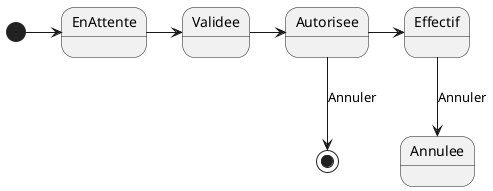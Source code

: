 @startuml
[*]	->	EnAttente
EnAttente	->	Validee
Validee	-> Autorisee
Autorisee	->	Effectif
Autorisee --> [*] : Annuler
Effectif --> Annulee : Annuler
@enduml